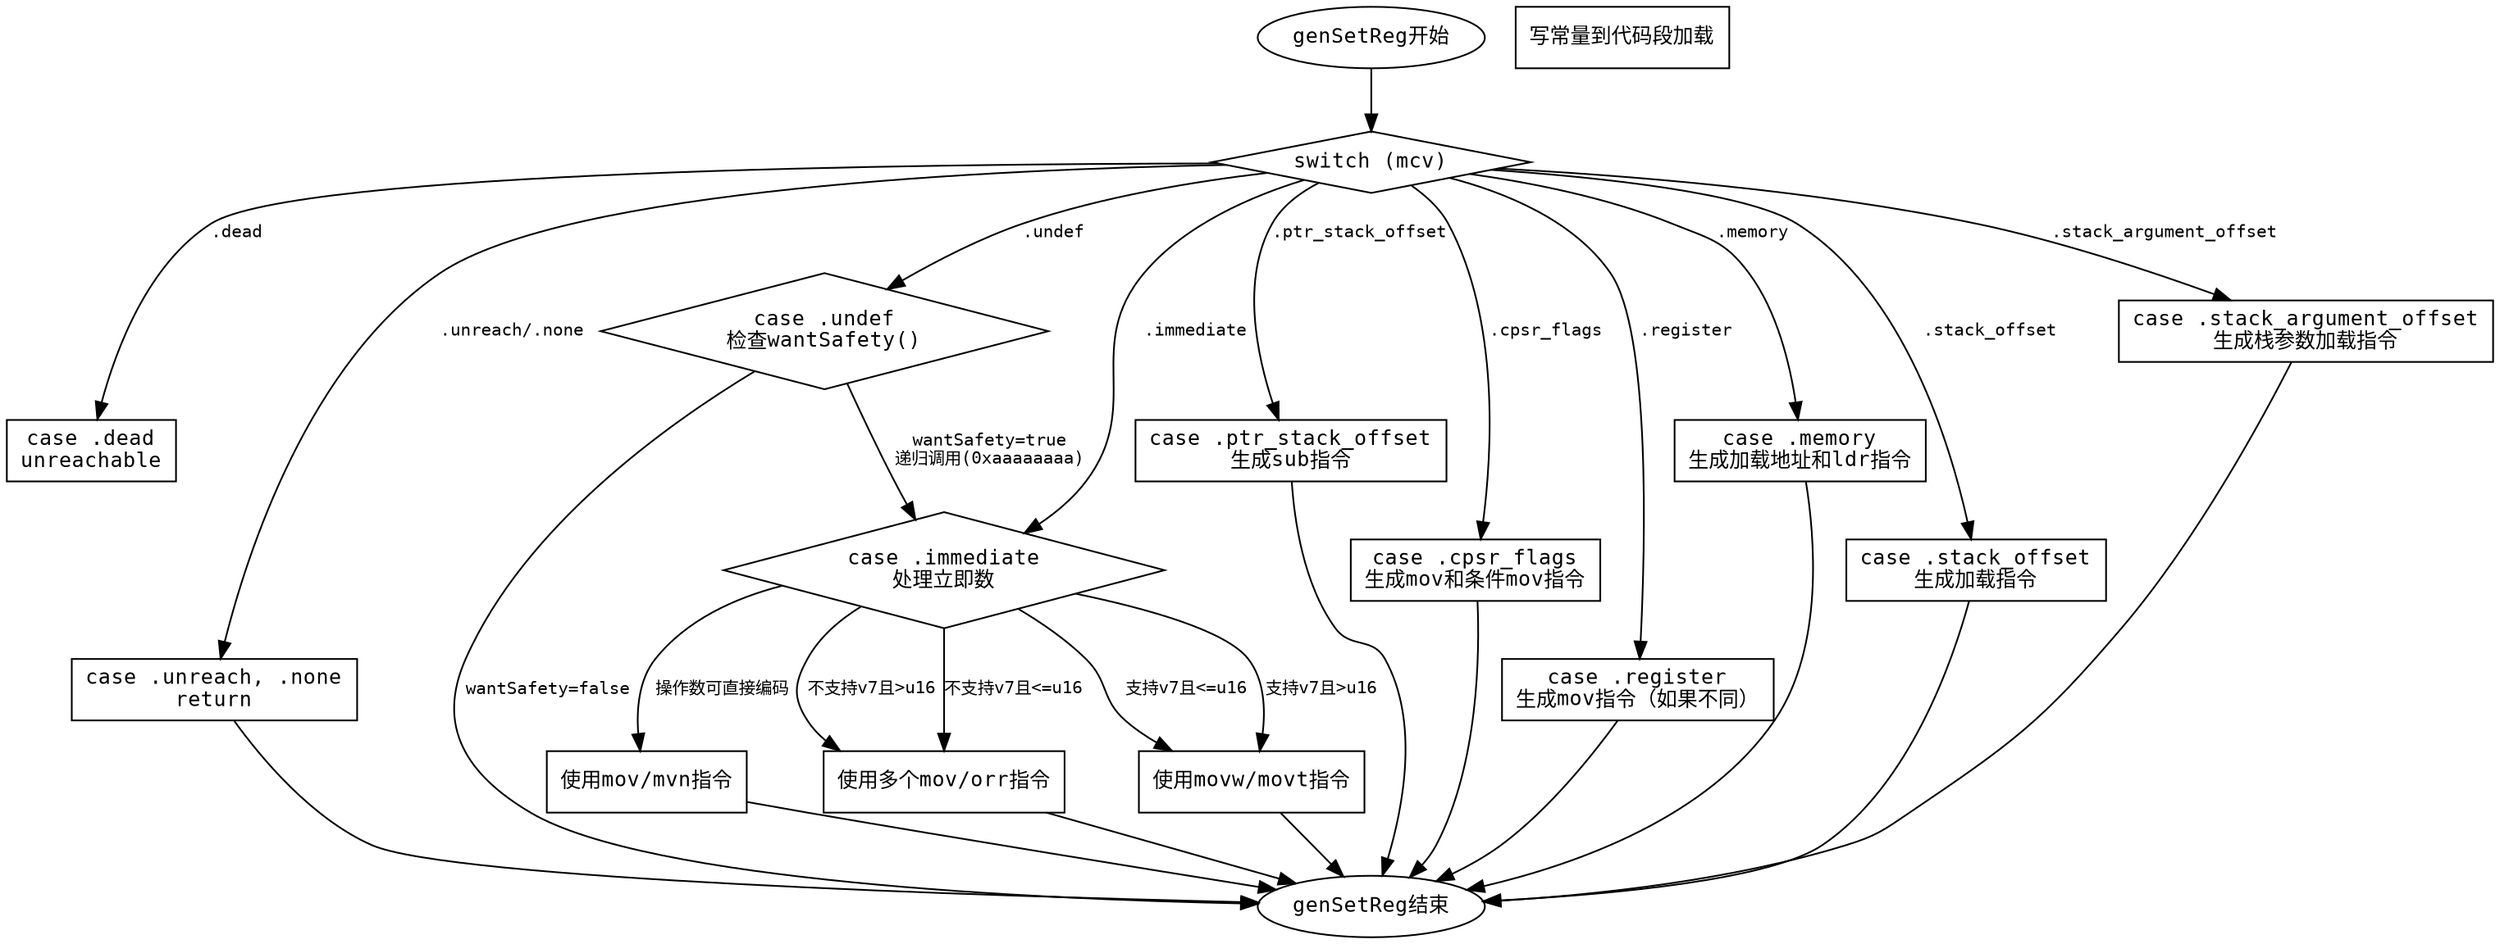 
digraph flowchart {
    node [shape=rectangle fontname="Courier" fontsize=12];
    edge [fontname="Courier" fontsize=10];

    start [label="genSetReg开始" shape=ellipse];
    end [label="genSetReg结束" shape=ellipse];
    switch_mcv [label="switch (mcv)" shape=diamond];

    // 分支节点
    dead [label="case .dead\nunreachable" shape=box];
    unreach_none [label="case .unreach, .none\nreturn" shape=box];
    undef [label="case .undef\n检查wantSafety()" shape=diamond];
    ptr_stack_offset [label="case .ptr_stack_offset\n生成sub指令" shape=box];
    cpsr_flags [label="case .cpsr_flags\n生成mov和条件mov指令" shape=box];
    immediate [label="case .immediate\n处理立即数" shape=diamond];
    register [label="case .register\n生成mov指令（如果不同）" shape=box];
    memory [label="case .memory\n生成加载地址和ldr指令" shape=box];
    stack_offset [label="case .stack_offset\n生成加载指令" shape=box];
    stack_argument_offset [label="case .stack_argument_offset\n生成栈参数加载指令" shape=box];

    // 立即数子分支
    imm_op [label="使用mov/mvn指令" shape=box];
    imm_v7 [label="使用movw/movt指令" shape=box];
    imm_legacy [label="使用多个mov/orr指令" shape=box];
    imm_else [label="写常量到代码段加载" shape=box];

    // 连接主流程
    start -> switch_mcv;
    switch_mcv -> dead [label=".dead"];
    switch_mcv -> unreach_none [label=".unreach/.none"];
    switch_mcv -> undef [label=".undef"];
    switch_mcv -> ptr_stack_offset [label=".ptr_stack_offset"];
    switch_mcv -> cpsr_flags [label=".cpsr_flags"];
    switch_mcv -> immediate [label=".immediate"];
    switch_mcv -> register [label=".register"];
    switch_mcv -> memory [label=".memory"];
    switch_mcv -> stack_offset [label=".stack_offset"];
    switch_mcv -> stack_argument_offset [label=".stack_argument_offset"];

    // undef分支
    undef -> end [label="wantSafety=false"];
    undef -> immediate [label="wantSafety=true\n递归调用(0xaaaaaaaa)"];

    // 立即数处理分支
    immediate -> imm_op [label="操作数可直接编码"];
    immediate -> imm_v7 [label="支持v7且<=u16"];
    immediate -> imm_legacy [label="不支持v7且<=u16"];
    immediate -> imm_v7 [label="支持v7且>u16"];
    immediate -> imm_legacy [label="不支持v7且>u16"];
    imm_op -> end;
    imm_v7 -> end;
    imm_legacy -> end;

    // 其他分支连接
    dead -> end [style=invis];
    unreach_none -> end;
    ptr_stack_offset -> end;
    cpsr_flags -> end;
    register -> end;
    memory -> end;
    stack_offset -> end;
    stack_argument_offset -> end;
}

